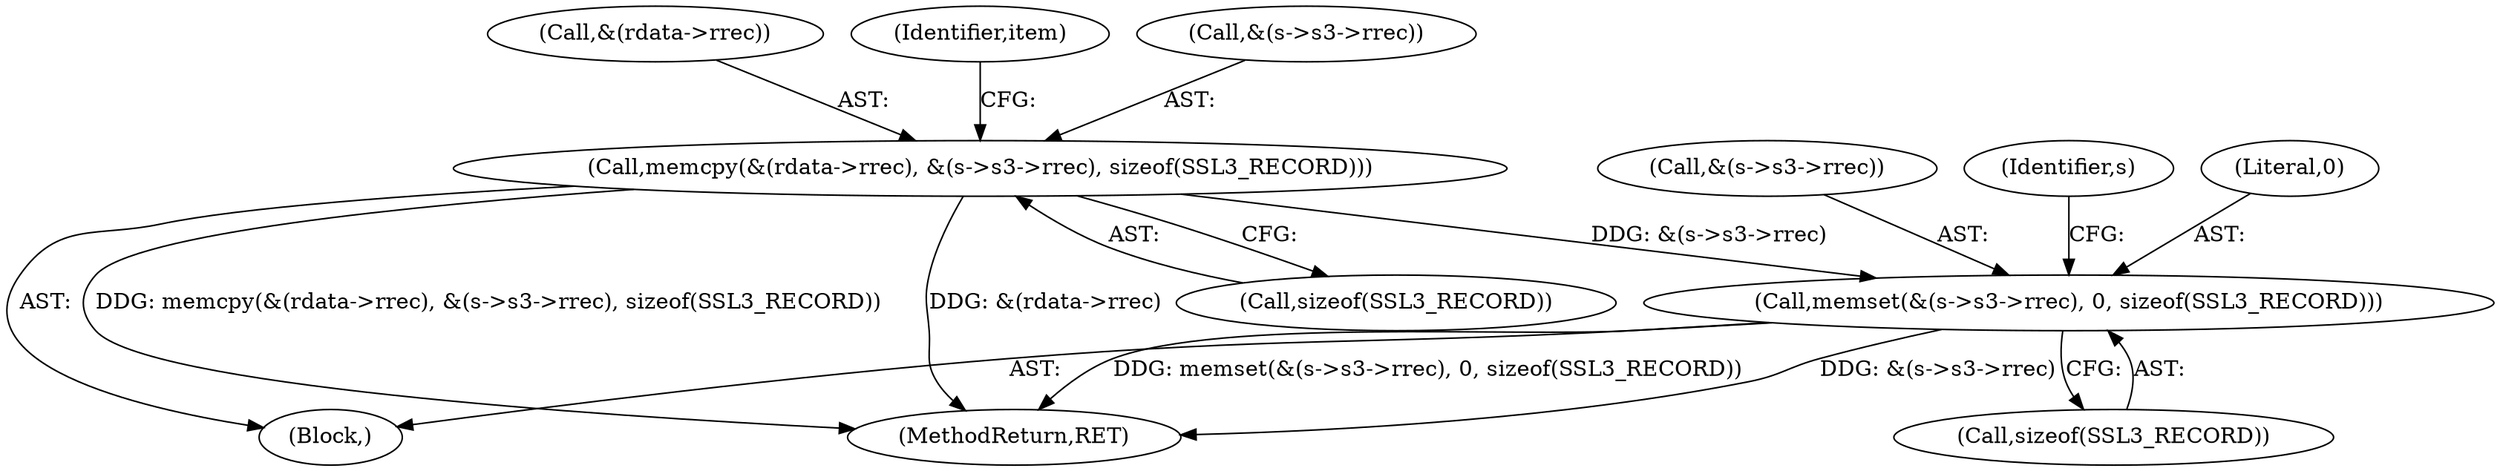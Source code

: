 digraph "0_openssl_103b171d8fc282ef435f8de9afbf7782e312961f@API" {
"1000249" [label="(Call,memset(&(s->s3->rrec), 0, sizeof(SSL3_RECORD)))"];
"1000182" [label="(Call,memcpy(&(rdata->rrec), &(s->s3->rrec), sizeof(SSL3_RECORD)))"];
"1000249" [label="(Call,memset(&(s->s3->rrec), 0, sizeof(SSL3_RECORD)))"];
"1000182" [label="(Call,memcpy(&(rdata->rrec), &(s->s3->rrec), sizeof(SSL3_RECORD)))"];
"1000183" [label="(Call,&(rdata->rrec))"];
"1000197" [label="(Identifier,item)"];
"1000107" [label="(Block,)"];
"1000250" [label="(Call,&(s->s3->rrec))"];
"1000187" [label="(Call,&(s->s3->rrec))"];
"1000293" [label="(MethodReturn,RET)"];
"1000262" [label="(Identifier,s)"];
"1000193" [label="(Call,sizeof(SSL3_RECORD))"];
"1000257" [label="(Call,sizeof(SSL3_RECORD))"];
"1000256" [label="(Literal,0)"];
"1000249" -> "1000107"  [label="AST: "];
"1000249" -> "1000257"  [label="CFG: "];
"1000250" -> "1000249"  [label="AST: "];
"1000256" -> "1000249"  [label="AST: "];
"1000257" -> "1000249"  [label="AST: "];
"1000262" -> "1000249"  [label="CFG: "];
"1000249" -> "1000293"  [label="DDG: &(s->s3->rrec)"];
"1000249" -> "1000293"  [label="DDG: memset(&(s->s3->rrec), 0, sizeof(SSL3_RECORD))"];
"1000182" -> "1000249"  [label="DDG: &(s->s3->rrec)"];
"1000182" -> "1000107"  [label="AST: "];
"1000182" -> "1000193"  [label="CFG: "];
"1000183" -> "1000182"  [label="AST: "];
"1000187" -> "1000182"  [label="AST: "];
"1000193" -> "1000182"  [label="AST: "];
"1000197" -> "1000182"  [label="CFG: "];
"1000182" -> "1000293"  [label="DDG: memcpy(&(rdata->rrec), &(s->s3->rrec), sizeof(SSL3_RECORD))"];
"1000182" -> "1000293"  [label="DDG: &(rdata->rrec)"];
}
